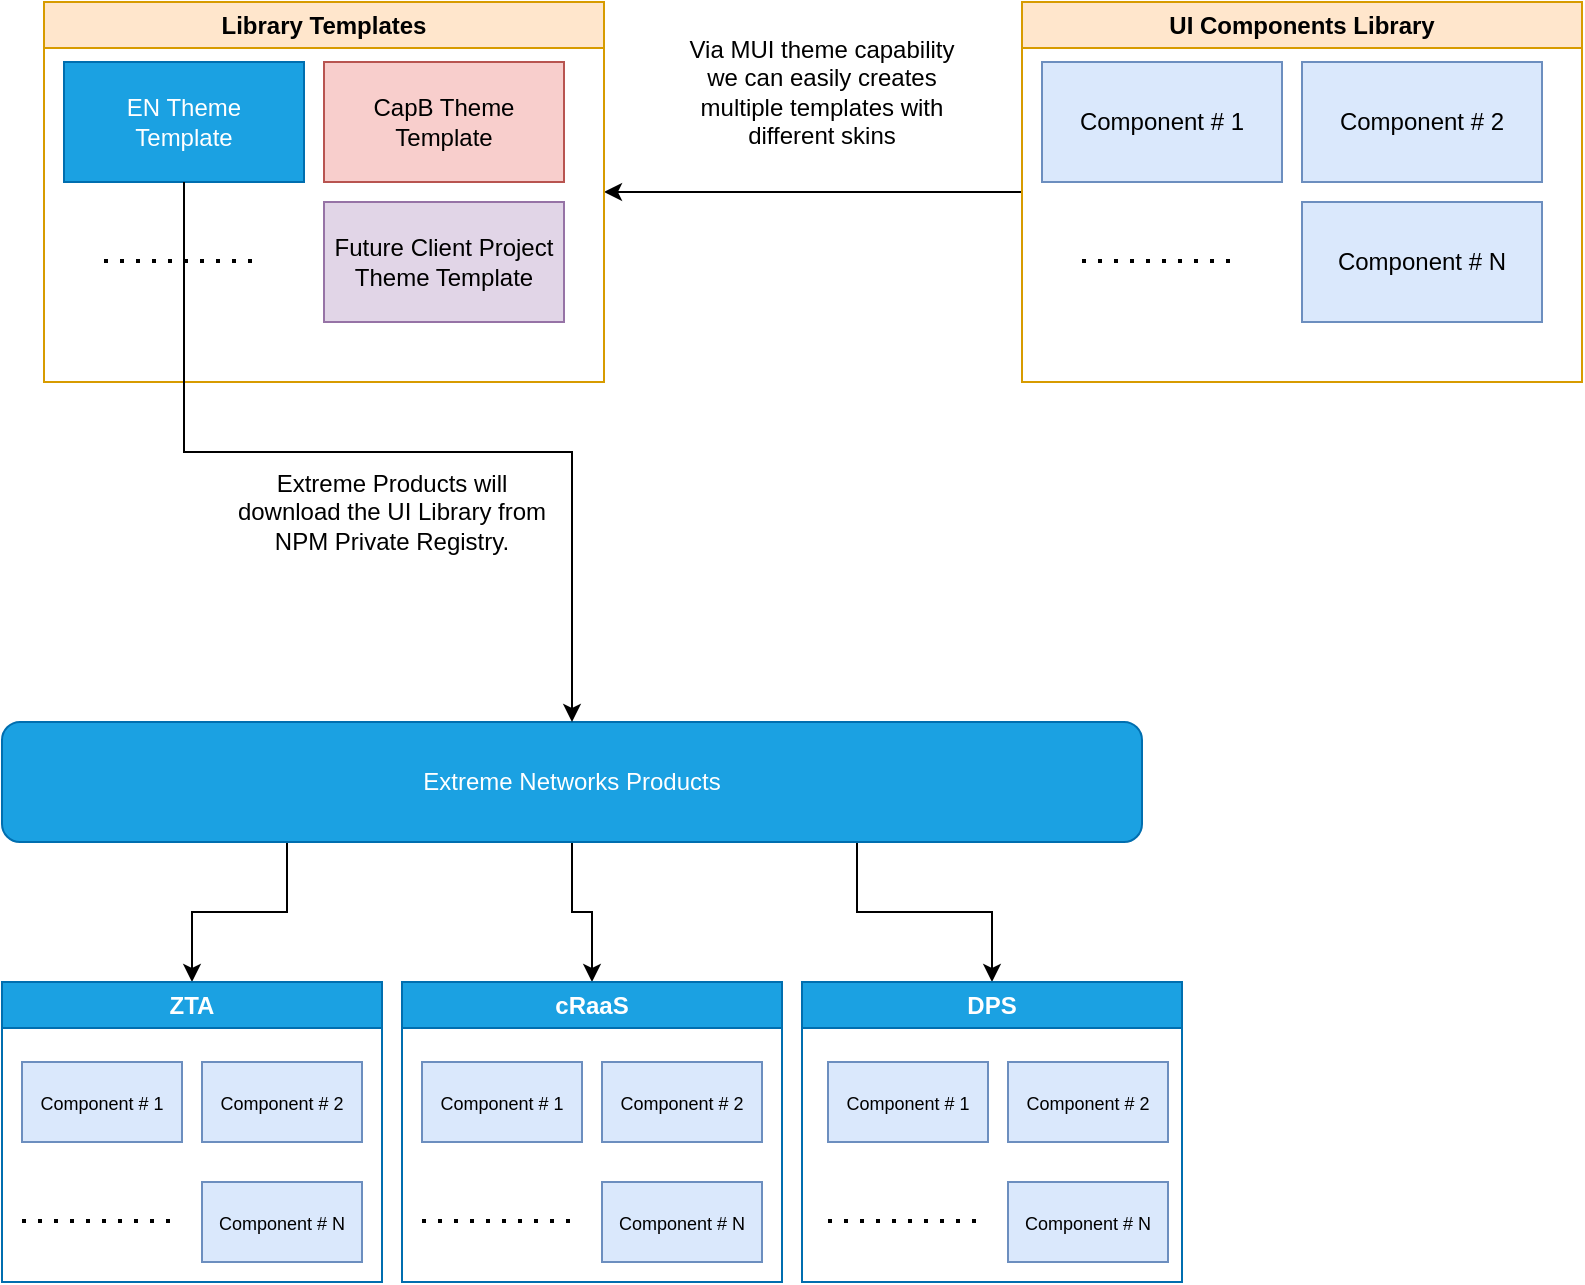 <mxfile version="21.7.5" type="github">
  <diagram name="Page-1" id="vvhchziqqjNNTEIeycxj">
    <mxGraphModel dx="1434" dy="765" grid="1" gridSize="10" guides="1" tooltips="1" connect="1" arrows="1" fold="1" page="1" pageScale="1" pageWidth="850" pageHeight="1100" math="0" shadow="0">
      <root>
        <mxCell id="0" />
        <mxCell id="1" parent="0" />
        <mxCell id="3qhl_QbXnk2u3cBf2UUI-30" style="edgeStyle=orthogonalEdgeStyle;rounded=0;orthogonalLoop=1;jettySize=auto;html=1;entryX=1;entryY=0.5;entryDx=0;entryDy=0;" edge="1" parent="1" source="3qhl_QbXnk2u3cBf2UUI-2" target="3qhl_QbXnk2u3cBf2UUI-25">
          <mxGeometry relative="1" as="geometry" />
        </mxCell>
        <mxCell id="3qhl_QbXnk2u3cBf2UUI-2" value="UI Components Library" style="swimlane;whiteSpace=wrap;html=1;fillColor=#ffe6cc;strokeColor=#d79b00;" vertex="1" parent="1">
          <mxGeometry x="530" y="40" width="280" height="190" as="geometry" />
        </mxCell>
        <mxCell id="3qhl_QbXnk2u3cBf2UUI-3" value="Component # 1" style="rounded=0;whiteSpace=wrap;html=1;fillColor=#dae8fc;strokeColor=#6c8ebf;" vertex="1" parent="3qhl_QbXnk2u3cBf2UUI-2">
          <mxGeometry x="10" y="30" width="120" height="60" as="geometry" />
        </mxCell>
        <mxCell id="3qhl_QbXnk2u3cBf2UUI-6" value="Component # 2" style="rounded=0;whiteSpace=wrap;html=1;fillColor=#dae8fc;strokeColor=#6c8ebf;" vertex="1" parent="3qhl_QbXnk2u3cBf2UUI-2">
          <mxGeometry x="140" y="30" width="120" height="60" as="geometry" />
        </mxCell>
        <mxCell id="3qhl_QbXnk2u3cBf2UUI-5" value="Component # N" style="rounded=0;whiteSpace=wrap;html=1;fillColor=#dae8fc;strokeColor=#6c8ebf;" vertex="1" parent="3qhl_QbXnk2u3cBf2UUI-2">
          <mxGeometry x="140" y="100" width="120" height="60" as="geometry" />
        </mxCell>
        <mxCell id="3qhl_QbXnk2u3cBf2UUI-8" value="" style="endArrow=none;dashed=1;html=1;dashPattern=1 3;strokeWidth=2;rounded=0;" edge="1" parent="3qhl_QbXnk2u3cBf2UUI-2">
          <mxGeometry width="50" height="50" relative="1" as="geometry">
            <mxPoint x="30" y="129.5" as="sourcePoint" />
            <mxPoint x="110" y="129.5" as="targetPoint" />
            <Array as="points">
              <mxPoint x="70" y="129.5" />
            </Array>
          </mxGeometry>
        </mxCell>
        <mxCell id="3qhl_QbXnk2u3cBf2UUI-14" style="edgeStyle=orthogonalEdgeStyle;rounded=0;orthogonalLoop=1;jettySize=auto;html=1;exitX=0.25;exitY=1;exitDx=0;exitDy=0;entryX=0.5;entryY=0;entryDx=0;entryDy=0;" edge="1" parent="1" source="3qhl_QbXnk2u3cBf2UUI-10" target="3qhl_QbXnk2u3cBf2UUI-11">
          <mxGeometry relative="1" as="geometry" />
        </mxCell>
        <mxCell id="3qhl_QbXnk2u3cBf2UUI-15" style="edgeStyle=orthogonalEdgeStyle;rounded=0;orthogonalLoop=1;jettySize=auto;html=1;entryX=0.5;entryY=0;entryDx=0;entryDy=0;" edge="1" parent="1" source="3qhl_QbXnk2u3cBf2UUI-10" target="3qhl_QbXnk2u3cBf2UUI-12">
          <mxGeometry relative="1" as="geometry">
            <mxPoint x="345" y="520" as="targetPoint" />
          </mxGeometry>
        </mxCell>
        <mxCell id="3qhl_QbXnk2u3cBf2UUI-16" style="edgeStyle=orthogonalEdgeStyle;rounded=0;orthogonalLoop=1;jettySize=auto;html=1;exitX=0.75;exitY=1;exitDx=0;exitDy=0;entryX=0.5;entryY=0;entryDx=0;entryDy=0;" edge="1" parent="1" source="3qhl_QbXnk2u3cBf2UUI-10" target="3qhl_QbXnk2u3cBf2UUI-13">
          <mxGeometry relative="1" as="geometry" />
        </mxCell>
        <mxCell id="3qhl_QbXnk2u3cBf2UUI-10" value="Extreme Networks Products" style="rounded=1;whiteSpace=wrap;html=1;fillColor=#1ba1e2;strokeColor=#006EAF;fontColor=#ffffff;" vertex="1" parent="1">
          <mxGeometry x="20" y="400" width="570" height="60" as="geometry" />
        </mxCell>
        <mxCell id="3qhl_QbXnk2u3cBf2UUI-11" value="ZTA" style="swimlane;whiteSpace=wrap;html=1;fillColor=#1ba1e2;strokeColor=#006EAF;fontColor=#ffffff;" vertex="1" parent="1">
          <mxGeometry x="20" y="530" width="190" height="150" as="geometry" />
        </mxCell>
        <mxCell id="3qhl_QbXnk2u3cBf2UUI-12" value="cRaaS" style="swimlane;whiteSpace=wrap;html=1;fillColor=#1ba1e2;strokeColor=#006EAF;fontColor=#ffffff;" vertex="1" parent="1">
          <mxGeometry x="220" y="530" width="190" height="150" as="geometry" />
        </mxCell>
        <mxCell id="3qhl_QbXnk2u3cBf2UUI-13" value="DPS" style="swimlane;whiteSpace=wrap;html=1;fillColor=#1ba1e2;strokeColor=#006EAF;fontColor=#ffffff;" vertex="1" parent="1">
          <mxGeometry x="420" y="530" width="190" height="150" as="geometry" />
        </mxCell>
        <mxCell id="3qhl_QbXnk2u3cBf2UUI-25" value="Library Templates" style="swimlane;whiteSpace=wrap;html=1;fillColor=#ffe6cc;strokeColor=#d79b00;startSize=23;" vertex="1" parent="1">
          <mxGeometry x="41" y="40" width="280" height="190" as="geometry" />
        </mxCell>
        <mxCell id="3qhl_QbXnk2u3cBf2UUI-26" value="EN Theme &lt;br&gt;Template" style="rounded=0;whiteSpace=wrap;html=1;fillColor=#1ba1e2;strokeColor=#006EAF;fontColor=#ffffff;" vertex="1" parent="3qhl_QbXnk2u3cBf2UUI-25">
          <mxGeometry x="10" y="30" width="120" height="60" as="geometry" />
        </mxCell>
        <mxCell id="3qhl_QbXnk2u3cBf2UUI-27" value="CapB Theme Template" style="rounded=0;whiteSpace=wrap;html=1;fillColor=#f8cecc;strokeColor=#b85450;" vertex="1" parent="3qhl_QbXnk2u3cBf2UUI-25">
          <mxGeometry x="140" y="30" width="120" height="60" as="geometry" />
        </mxCell>
        <mxCell id="3qhl_QbXnk2u3cBf2UUI-28" value="Future Client Project Theme Template" style="rounded=0;whiteSpace=wrap;html=1;fillColor=#e1d5e7;strokeColor=#9673a6;" vertex="1" parent="3qhl_QbXnk2u3cBf2UUI-25">
          <mxGeometry x="140" y="100" width="120" height="60" as="geometry" />
        </mxCell>
        <mxCell id="3qhl_QbXnk2u3cBf2UUI-29" value="" style="endArrow=none;dashed=1;html=1;dashPattern=1 3;strokeWidth=2;rounded=0;" edge="1" parent="3qhl_QbXnk2u3cBf2UUI-25">
          <mxGeometry width="50" height="50" relative="1" as="geometry">
            <mxPoint x="30" y="129.5" as="sourcePoint" />
            <mxPoint x="110" y="129.5" as="targetPoint" />
            <Array as="points">
              <mxPoint x="70" y="129.5" />
            </Array>
          </mxGeometry>
        </mxCell>
        <mxCell id="3qhl_QbXnk2u3cBf2UUI-31" style="edgeStyle=orthogonalEdgeStyle;rounded=0;orthogonalLoop=1;jettySize=auto;html=1;" edge="1" parent="1" source="3qhl_QbXnk2u3cBf2UUI-26" target="3qhl_QbXnk2u3cBf2UUI-10">
          <mxGeometry relative="1" as="geometry" />
        </mxCell>
        <mxCell id="3qhl_QbXnk2u3cBf2UUI-33" value="Via MUI theme capability we can easily creates multiple templates with different skins" style="text;html=1;strokeColor=none;fillColor=none;align=center;verticalAlign=middle;whiteSpace=wrap;rounded=0;" vertex="1" parent="1">
          <mxGeometry x="360" y="70" width="140" height="30" as="geometry" />
        </mxCell>
        <mxCell id="3qhl_QbXnk2u3cBf2UUI-34" value="&lt;font style=&quot;font-size: 9px;&quot;&gt;Component # 1&lt;/font&gt;" style="rounded=0;whiteSpace=wrap;html=1;fillColor=#dae8fc;strokeColor=#6c8ebf;" vertex="1" parent="1">
          <mxGeometry x="30" y="570" width="80" height="40" as="geometry" />
        </mxCell>
        <mxCell id="3qhl_QbXnk2u3cBf2UUI-37" value="" style="endArrow=none;dashed=1;html=1;dashPattern=1 3;strokeWidth=2;rounded=0;" edge="1" parent="1">
          <mxGeometry width="50" height="50" relative="1" as="geometry">
            <mxPoint x="30" y="649.5" as="sourcePoint" />
            <mxPoint x="110" y="649.5" as="targetPoint" />
            <Array as="points">
              <mxPoint x="70" y="649.5" />
            </Array>
          </mxGeometry>
        </mxCell>
        <mxCell id="3qhl_QbXnk2u3cBf2UUI-38" value="&lt;font style=&quot;font-size: 9px;&quot;&gt;Component # 2&lt;/font&gt;" style="rounded=0;whiteSpace=wrap;html=1;fillColor=#dae8fc;strokeColor=#6c8ebf;" vertex="1" parent="1">
          <mxGeometry x="120" y="570" width="80" height="40" as="geometry" />
        </mxCell>
        <mxCell id="3qhl_QbXnk2u3cBf2UUI-39" value="&lt;font style=&quot;font-size: 9px;&quot;&gt;Component # N&lt;/font&gt;" style="rounded=0;whiteSpace=wrap;html=1;fillColor=#dae8fc;strokeColor=#6c8ebf;" vertex="1" parent="1">
          <mxGeometry x="120" y="630" width="80" height="40" as="geometry" />
        </mxCell>
        <mxCell id="3qhl_QbXnk2u3cBf2UUI-40" value="&lt;font style=&quot;font-size: 9px;&quot;&gt;Component # 1&lt;/font&gt;" style="rounded=0;whiteSpace=wrap;html=1;fillColor=#dae8fc;strokeColor=#6c8ebf;" vertex="1" parent="1">
          <mxGeometry x="230" y="570" width="80" height="40" as="geometry" />
        </mxCell>
        <mxCell id="3qhl_QbXnk2u3cBf2UUI-41" value="" style="endArrow=none;dashed=1;html=1;dashPattern=1 3;strokeWidth=2;rounded=0;" edge="1" parent="1">
          <mxGeometry width="50" height="50" relative="1" as="geometry">
            <mxPoint x="230" y="649.5" as="sourcePoint" />
            <mxPoint x="310" y="649.5" as="targetPoint" />
            <Array as="points">
              <mxPoint x="270" y="649.5" />
            </Array>
          </mxGeometry>
        </mxCell>
        <mxCell id="3qhl_QbXnk2u3cBf2UUI-42" value="&lt;font style=&quot;font-size: 9px;&quot;&gt;Component # 2&lt;/font&gt;" style="rounded=0;whiteSpace=wrap;html=1;fillColor=#dae8fc;strokeColor=#6c8ebf;" vertex="1" parent="1">
          <mxGeometry x="320" y="570" width="80" height="40" as="geometry" />
        </mxCell>
        <mxCell id="3qhl_QbXnk2u3cBf2UUI-43" value="&lt;font style=&quot;font-size: 9px;&quot;&gt;Component # N&lt;/font&gt;" style="rounded=0;whiteSpace=wrap;html=1;fillColor=#dae8fc;strokeColor=#6c8ebf;" vertex="1" parent="1">
          <mxGeometry x="320" y="630" width="80" height="40" as="geometry" />
        </mxCell>
        <mxCell id="3qhl_QbXnk2u3cBf2UUI-44" value="&lt;font style=&quot;font-size: 9px;&quot;&gt;Component # 1&lt;/font&gt;" style="rounded=0;whiteSpace=wrap;html=1;fillColor=#dae8fc;strokeColor=#6c8ebf;" vertex="1" parent="1">
          <mxGeometry x="433" y="570" width="80" height="40" as="geometry" />
        </mxCell>
        <mxCell id="3qhl_QbXnk2u3cBf2UUI-45" value="" style="endArrow=none;dashed=1;html=1;dashPattern=1 3;strokeWidth=2;rounded=0;" edge="1" parent="1">
          <mxGeometry width="50" height="50" relative="1" as="geometry">
            <mxPoint x="433" y="649.5" as="sourcePoint" />
            <mxPoint x="513" y="649.5" as="targetPoint" />
            <Array as="points">
              <mxPoint x="473" y="649.5" />
            </Array>
          </mxGeometry>
        </mxCell>
        <mxCell id="3qhl_QbXnk2u3cBf2UUI-46" value="&lt;font style=&quot;font-size: 9px;&quot;&gt;Component # 2&lt;/font&gt;" style="rounded=0;whiteSpace=wrap;html=1;fillColor=#dae8fc;strokeColor=#6c8ebf;" vertex="1" parent="1">
          <mxGeometry x="523" y="570" width="80" height="40" as="geometry" />
        </mxCell>
        <mxCell id="3qhl_QbXnk2u3cBf2UUI-47" value="&lt;font style=&quot;font-size: 9px;&quot;&gt;Component # N&lt;/font&gt;" style="rounded=0;whiteSpace=wrap;html=1;fillColor=#dae8fc;strokeColor=#6c8ebf;" vertex="1" parent="1">
          <mxGeometry x="523" y="630" width="80" height="40" as="geometry" />
        </mxCell>
        <mxCell id="3qhl_QbXnk2u3cBf2UUI-48" value="Extreme Products will download the UI Library from NPM Private Registry." style="text;html=1;strokeColor=none;fillColor=none;align=center;verticalAlign=middle;whiteSpace=wrap;rounded=0;" vertex="1" parent="1">
          <mxGeometry x="130" y="280" width="170" height="30" as="geometry" />
        </mxCell>
      </root>
    </mxGraphModel>
  </diagram>
</mxfile>
